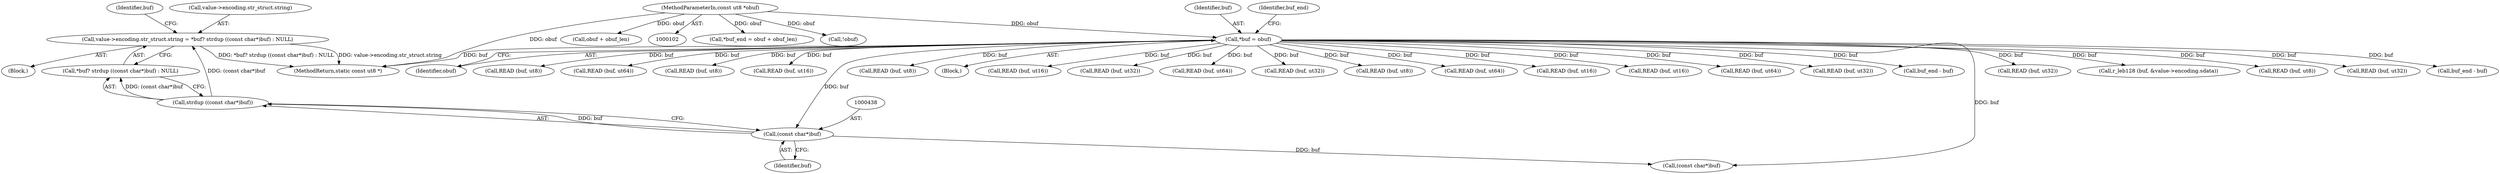 digraph "0_radare2_2ca9ab45891b6ae8e32b6c28c81eebca059cbe5d_0@API" {
"1000425" [label="(Call,value->encoding.str_struct.string = *buf? strdup ((const char*)buf) : NULL)"];
"1000436" [label="(Call,strdup ((const char*)buf))"];
"1000437" [label="(Call,(const char*)buf)"];
"1000112" [label="(Call,*buf = obuf)"];
"1000103" [label="(MethodParameterIn,const ut8 *obuf)"];
"1000116" [label="(Call,*buf_end = obuf + obuf_len)"];
"1000753" [label="(Call,READ (buf, ut32))"];
"1000596" [label="(Call,r_leb128 (buf, &value->encoding.sdata))"];
"1000133" [label="(Call,!obuf)"];
"1000529" [label="(Call,READ (buf, ut8))"];
"1000409" [label="(Call,READ (buf, ut32))"];
"1000455" [label="(Call,buf_end - buf)"];
"1000114" [label="(Identifier,obuf)"];
"1000589" [label="(Call,READ (buf, ut8))"];
"1000436" [label="(Call,strdup ((const char*)buf))"];
"1000420" [label="(Call,READ (buf, ut64))"];
"1000200" [label="(Call,READ (buf, ut8))"];
"1000186" [label="(Block,)"];
"1000118" [label="(Call,obuf + obuf_len)"];
"1000433" [label="(Call,*buf? strdup ((const char*)buf) : NULL)"];
"1000257" [label="(Call,READ (buf, ut16))"];
"1000796" [label="(MethodReturn,static const ut8 *)"];
"1000439" [label="(Identifier,buf)"];
"1000731" [label="(Call,READ (buf, ut8))"];
"1000110" [label="(Block,)"];
"1000211" [label="(Call,READ (buf, ut16))"];
"1000442" [label="(Identifier,buf)"];
"1000117" [label="(Identifier,buf_end)"];
"1000328" [label="(Call,READ (buf, ut32))"];
"1000233" [label="(Call,READ (buf, ut64))"];
"1000614" [label="(Call,READ (buf, ut32))"];
"1000775" [label="(Call,READ (buf, ut8))"];
"1000103" [label="(MethodParameterIn,const ut8 *obuf)"];
"1000764" [label="(Call,READ (buf, ut64))"];
"1000112" [label="(Call,*buf = obuf)"];
"1000425" [label="(Call,value->encoding.str_struct.string = *buf? strdup ((const char*)buf) : NULL)"];
"1000437" [label="(Call,(const char*)buf)"];
"1000742" [label="(Call,READ (buf, ut16))"];
"1000113" [label="(Identifier,buf)"];
"1000445" [label="(Call,(const char*)buf)"];
"1000398" [label="(Call,READ (buf, ut16))"];
"1000720" [label="(Call,READ (buf, ut64))"];
"1000426" [label="(Call,value->encoding.str_struct.string)"];
"1000222" [label="(Call,READ (buf, ut32))"];
"1000684" [label="(Call,buf_end - buf)"];
"1000425" -> "1000186"  [label="AST: "];
"1000425" -> "1000433"  [label="CFG: "];
"1000426" -> "1000425"  [label="AST: "];
"1000433" -> "1000425"  [label="AST: "];
"1000442" -> "1000425"  [label="CFG: "];
"1000425" -> "1000796"  [label="DDG: value->encoding.str_struct.string"];
"1000425" -> "1000796"  [label="DDG: *buf? strdup ((const char*)buf) : NULL"];
"1000436" -> "1000425"  [label="DDG: (const char*)buf"];
"1000436" -> "1000433"  [label="AST: "];
"1000436" -> "1000437"  [label="CFG: "];
"1000437" -> "1000436"  [label="AST: "];
"1000433" -> "1000436"  [label="CFG: "];
"1000436" -> "1000433"  [label="DDG: (const char*)buf"];
"1000437" -> "1000436"  [label="DDG: buf"];
"1000437" -> "1000439"  [label="CFG: "];
"1000438" -> "1000437"  [label="AST: "];
"1000439" -> "1000437"  [label="AST: "];
"1000112" -> "1000437"  [label="DDG: buf"];
"1000437" -> "1000445"  [label="DDG: buf"];
"1000112" -> "1000110"  [label="AST: "];
"1000112" -> "1000114"  [label="CFG: "];
"1000113" -> "1000112"  [label="AST: "];
"1000114" -> "1000112"  [label="AST: "];
"1000117" -> "1000112"  [label="CFG: "];
"1000112" -> "1000796"  [label="DDG: buf"];
"1000103" -> "1000112"  [label="DDG: obuf"];
"1000112" -> "1000200"  [label="DDG: buf"];
"1000112" -> "1000211"  [label="DDG: buf"];
"1000112" -> "1000222"  [label="DDG: buf"];
"1000112" -> "1000233"  [label="DDG: buf"];
"1000112" -> "1000257"  [label="DDG: buf"];
"1000112" -> "1000328"  [label="DDG: buf"];
"1000112" -> "1000398"  [label="DDG: buf"];
"1000112" -> "1000409"  [label="DDG: buf"];
"1000112" -> "1000420"  [label="DDG: buf"];
"1000112" -> "1000445"  [label="DDG: buf"];
"1000112" -> "1000455"  [label="DDG: buf"];
"1000112" -> "1000529"  [label="DDG: buf"];
"1000112" -> "1000589"  [label="DDG: buf"];
"1000112" -> "1000596"  [label="DDG: buf"];
"1000112" -> "1000614"  [label="DDG: buf"];
"1000112" -> "1000684"  [label="DDG: buf"];
"1000112" -> "1000720"  [label="DDG: buf"];
"1000112" -> "1000731"  [label="DDG: buf"];
"1000112" -> "1000742"  [label="DDG: buf"];
"1000112" -> "1000753"  [label="DDG: buf"];
"1000112" -> "1000764"  [label="DDG: buf"];
"1000112" -> "1000775"  [label="DDG: buf"];
"1000103" -> "1000102"  [label="AST: "];
"1000103" -> "1000796"  [label="DDG: obuf"];
"1000103" -> "1000116"  [label="DDG: obuf"];
"1000103" -> "1000118"  [label="DDG: obuf"];
"1000103" -> "1000133"  [label="DDG: obuf"];
}
